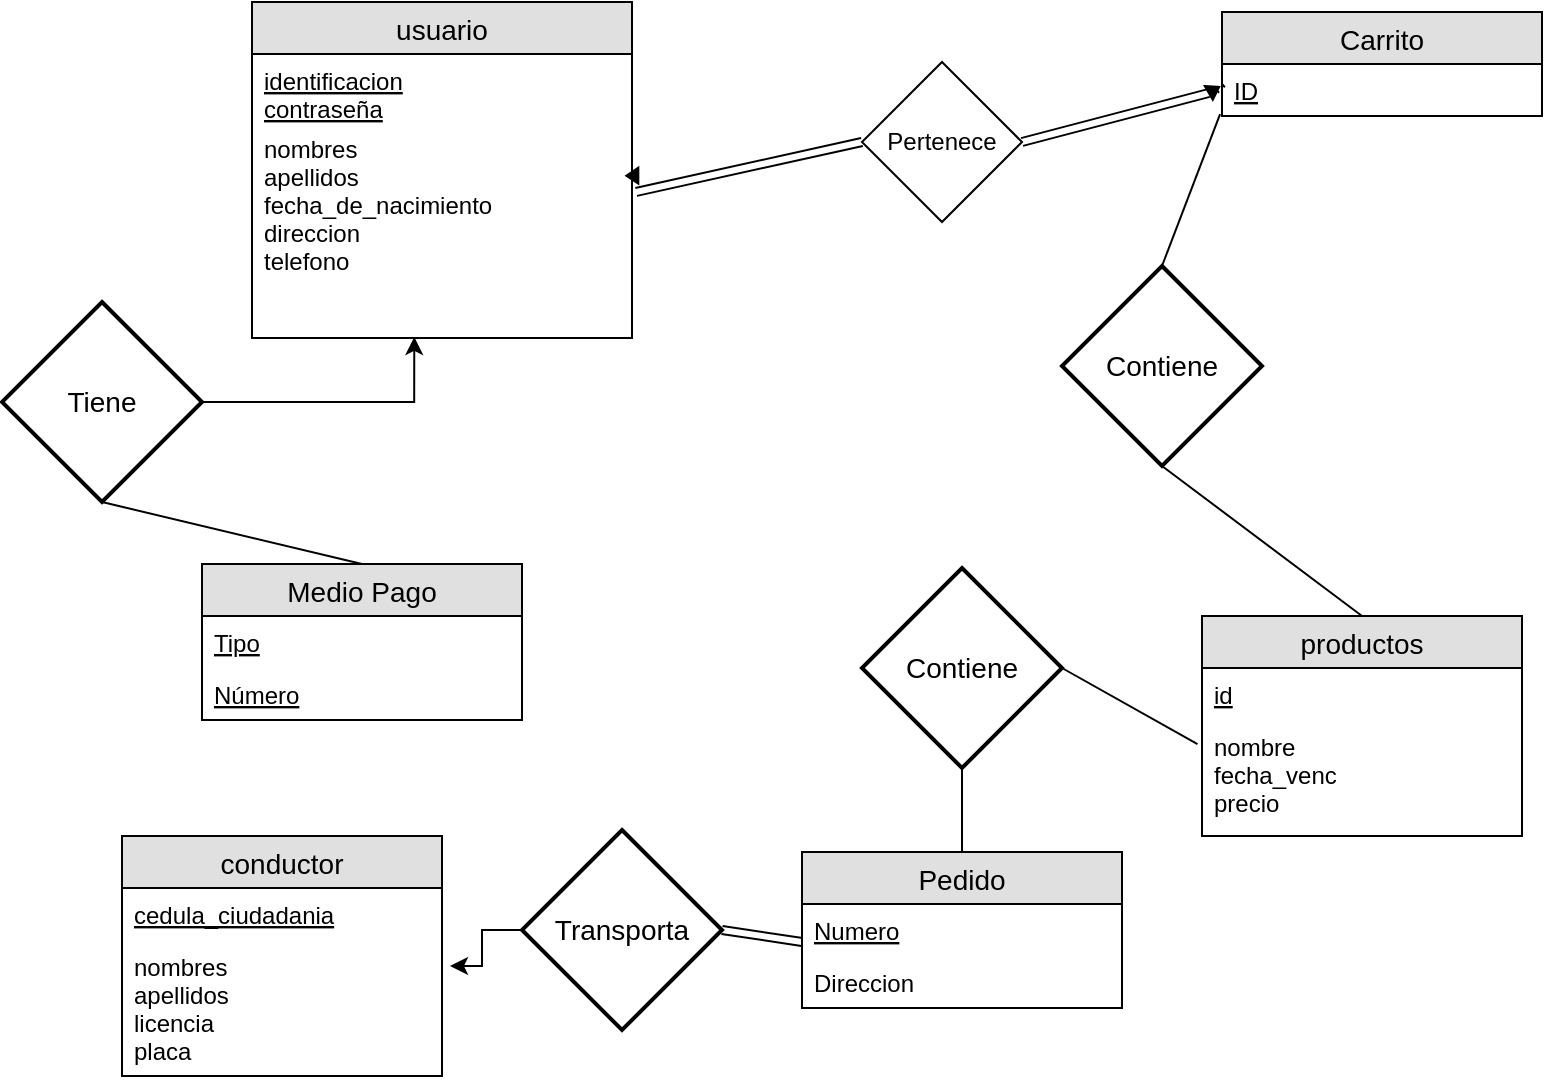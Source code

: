 <mxfile version="12.0.2" type="device" pages="1"><diagram id="9gK5E1qiyxtV3Om6W_wv" name="Page-1"><mxGraphModel dx="1118" dy="658" grid="1" gridSize="10" guides="1" tooltips="1" connect="1" arrows="1" fold="1" page="1" pageScale="1" pageWidth="850" pageHeight="1100" math="0" shadow="0"><root><mxCell id="0"/><mxCell id="1" parent="0"/><mxCell id="R-HxArq_k9vxbPmGpv4v-1" value="usuario" style="swimlane;fontStyle=0;childLayout=stackLayout;horizontal=1;startSize=26;fillColor=#e0e0e0;horizontalStack=0;resizeParent=1;resizeParentMax=0;resizeLast=0;collapsible=1;marginBottom=0;swimlaneFillColor=#ffffff;align=center;fontSize=14;" vertex="1" parent="1"><mxGeometry x="155" y="30" width="190" height="168" as="geometry"/></mxCell><mxCell id="R-HxArq_k9vxbPmGpv4v-2" value="identificacion&#xA;contraseña&#xA;" style="text;strokeColor=none;fillColor=none;spacingLeft=4;spacingRight=4;overflow=hidden;rotatable=0;points=[[0,0.5],[1,0.5]];portConstraint=eastwest;fontSize=12;fontStyle=4" vertex="1" parent="R-HxArq_k9vxbPmGpv4v-1"><mxGeometry y="26" width="190" height="34" as="geometry"/></mxCell><mxCell id="R-HxArq_k9vxbPmGpv4v-3" value="nombres&#xA;apellidos&#xA;fecha_de_nacimiento&#xA;direccion&#xA;telefono&#xA;" style="text;strokeColor=none;fillColor=none;spacingLeft=4;spacingRight=4;overflow=hidden;rotatable=0;points=[[0,0.5],[1,0.5]];portConstraint=eastwest;fontSize=12;" vertex="1" parent="R-HxArq_k9vxbPmGpv4v-1"><mxGeometry y="60" width="190" height="108" as="geometry"/></mxCell><mxCell id="R-HxArq_k9vxbPmGpv4v-5" value="conductor" style="swimlane;fontStyle=0;childLayout=stackLayout;horizontal=1;startSize=26;fillColor=#e0e0e0;horizontalStack=0;resizeParent=1;resizeParentMax=0;resizeLast=0;collapsible=1;marginBottom=0;swimlaneFillColor=#ffffff;align=center;fontSize=14;" vertex="1" parent="1"><mxGeometry x="90" y="447" width="160" height="120" as="geometry"/></mxCell><mxCell id="R-HxArq_k9vxbPmGpv4v-6" value="cedula_ciudadania" style="text;strokeColor=none;fillColor=none;spacingLeft=4;spacingRight=4;overflow=hidden;rotatable=0;points=[[0,0.5],[1,0.5]];portConstraint=eastwest;fontSize=12;fontStyle=4" vertex="1" parent="R-HxArq_k9vxbPmGpv4v-5"><mxGeometry y="26" width="160" height="26" as="geometry"/></mxCell><mxCell id="R-HxArq_k9vxbPmGpv4v-7" value="nombres&#xA;apellidos&#xA;licencia&#xA;placa&#xA;" style="text;strokeColor=none;fillColor=none;spacingLeft=4;spacingRight=4;overflow=hidden;rotatable=0;points=[[0,0.5],[1,0.5]];portConstraint=eastwest;fontSize=12;" vertex="1" parent="R-HxArq_k9vxbPmGpv4v-5"><mxGeometry y="52" width="160" height="68" as="geometry"/></mxCell><mxCell id="R-HxArq_k9vxbPmGpv4v-9" value="productos" style="swimlane;fontStyle=0;childLayout=stackLayout;horizontal=1;startSize=26;fillColor=#e0e0e0;horizontalStack=0;resizeParent=1;resizeParentMax=0;resizeLast=0;collapsible=1;marginBottom=0;swimlaneFillColor=#ffffff;align=center;fontSize=14;" vertex="1" parent="1"><mxGeometry x="630" y="337" width="160" height="110" as="geometry"/></mxCell><mxCell id="R-HxArq_k9vxbPmGpv4v-10" value="id" style="text;strokeColor=none;fillColor=none;spacingLeft=4;spacingRight=4;overflow=hidden;rotatable=0;points=[[0,0.5],[1,0.5]];portConstraint=eastwest;fontSize=12;fontStyle=4" vertex="1" parent="R-HxArq_k9vxbPmGpv4v-9"><mxGeometry y="26" width="160" height="26" as="geometry"/></mxCell><mxCell id="R-HxArq_k9vxbPmGpv4v-13" value="nombre&#xA;fecha_venc&#xA;precio&#xA;" style="text;strokeColor=none;fillColor=none;spacingLeft=4;spacingRight=4;overflow=hidden;rotatable=0;points=[[0,0.5],[1,0.5]];portConstraint=eastwest;fontSize=12;" vertex="1" parent="R-HxArq_k9vxbPmGpv4v-9"><mxGeometry y="52" width="160" height="58" as="geometry"/></mxCell><mxCell id="R-HxArq_k9vxbPmGpv4v-18" value="Contiene" style="shape=rhombus;strokeWidth=2;fontSize=17;perimeter=rhombusPerimeter;whiteSpace=wrap;html=1;align=center;fontSize=14;" vertex="1" parent="1"><mxGeometry x="560" y="162" width="100" height="100" as="geometry"/></mxCell><mxCell id="R-HxArq_k9vxbPmGpv4v-21" value="Carrito" style="swimlane;fontStyle=0;childLayout=stackLayout;horizontal=1;startSize=26;fillColor=#e0e0e0;horizontalStack=0;resizeParent=1;resizeParentMax=0;resizeLast=0;collapsible=1;marginBottom=0;swimlaneFillColor=#ffffff;align=center;fontSize=14;" vertex="1" parent="1"><mxGeometry x="640" y="35" width="160" height="52" as="geometry"/></mxCell><mxCell id="R-HxArq_k9vxbPmGpv4v-23" value="ID" style="text;strokeColor=none;fillColor=none;spacingLeft=4;spacingRight=4;overflow=hidden;rotatable=0;points=[[0,0.5],[1,0.5]];portConstraint=eastwest;fontSize=12;fontStyle=4" vertex="1" parent="R-HxArq_k9vxbPmGpv4v-21"><mxGeometry y="26" width="160" height="26" as="geometry"/></mxCell><mxCell id="R-HxArq_k9vxbPmGpv4v-27" value="" style="endArrow=none;html=1;entryX=-0.006;entryY=0.962;entryDx=0;entryDy=0;entryPerimeter=0;exitX=0.5;exitY=0;exitDx=0;exitDy=0;" edge="1" parent="1" source="R-HxArq_k9vxbPmGpv4v-18"><mxGeometry width="50" height="50" relative="1" as="geometry"><mxPoint x="130" y="650" as="sourcePoint"/><mxPoint x="639.04" y="86.012" as="targetPoint"/></mxGeometry></mxCell><mxCell id="R-HxArq_k9vxbPmGpv4v-28" value="" style="endArrow=none;html=1;entryX=0.5;entryY=0;entryDx=0;entryDy=0;exitX=0.5;exitY=1;exitDx=0;exitDy=0;" edge="1" parent="1" source="R-HxArq_k9vxbPmGpv4v-18" target="R-HxArq_k9vxbPmGpv4v-9"><mxGeometry width="50" height="50" relative="1" as="geometry"><mxPoint x="130" y="650" as="sourcePoint"/><mxPoint x="180" y="600" as="targetPoint"/></mxGeometry></mxCell><mxCell id="R-HxArq_k9vxbPmGpv4v-29" value="Pertenece" style="rhombus;whiteSpace=wrap;html=1;" vertex="1" parent="1"><mxGeometry x="460" y="60" width="80" height="80" as="geometry"/></mxCell><mxCell id="R-HxArq_k9vxbPmGpv4v-44" value="Pedido" style="swimlane;fontStyle=0;childLayout=stackLayout;horizontal=1;startSize=26;fillColor=#e0e0e0;horizontalStack=0;resizeParent=1;resizeParentMax=0;resizeLast=0;collapsible=1;marginBottom=0;swimlaneFillColor=#ffffff;align=center;fontSize=14;" vertex="1" parent="1"><mxGeometry x="430" y="455" width="160" height="78" as="geometry"/></mxCell><mxCell id="R-HxArq_k9vxbPmGpv4v-45" value="Numero" style="text;strokeColor=none;fillColor=none;spacingLeft=4;spacingRight=4;overflow=hidden;rotatable=0;points=[[0,0.5],[1,0.5]];portConstraint=eastwest;fontSize=12;fontStyle=4" vertex="1" parent="R-HxArq_k9vxbPmGpv4v-44"><mxGeometry y="26" width="160" height="26" as="geometry"/></mxCell><mxCell id="R-HxArq_k9vxbPmGpv4v-48" value="Direccion" style="text;strokeColor=none;fillColor=none;spacingLeft=4;spacingRight=4;overflow=hidden;rotatable=0;points=[[0,0.5],[1,0.5]];portConstraint=eastwest;fontSize=12;" vertex="1" parent="R-HxArq_k9vxbPmGpv4v-44"><mxGeometry y="52" width="160" height="26" as="geometry"/></mxCell><mxCell id="R-HxArq_k9vxbPmGpv4v-50" style="edgeStyle=orthogonalEdgeStyle;rounded=0;orthogonalLoop=1;jettySize=auto;html=1;entryX=1.025;entryY=0.191;entryDx=0;entryDy=0;entryPerimeter=0;" edge="1" parent="1" source="R-HxArq_k9vxbPmGpv4v-49" target="R-HxArq_k9vxbPmGpv4v-7"><mxGeometry relative="1" as="geometry"/></mxCell><mxCell id="R-HxArq_k9vxbPmGpv4v-49" value="Transporta" style="shape=rhombus;strokeWidth=2;fontSize=17;perimeter=rhombusPerimeter;whiteSpace=wrap;html=1;align=center;fontSize=14;" vertex="1" parent="1"><mxGeometry x="290" y="444" width="100" height="100" as="geometry"/></mxCell><mxCell id="R-HxArq_k9vxbPmGpv4v-53" value="" style="shape=link;html=1;entryX=0;entryY=0.731;entryDx=0;entryDy=0;entryPerimeter=0;exitX=1;exitY=0.5;exitDx=0;exitDy=0;" edge="1" parent="1" source="R-HxArq_k9vxbPmGpv4v-49" target="R-HxArq_k9vxbPmGpv4v-45"><mxGeometry width="50" height="50" relative="1" as="geometry"><mxPoint x="220" y="640" as="sourcePoint"/><mxPoint x="270" y="590" as="targetPoint"/></mxGeometry></mxCell><mxCell id="R-HxArq_k9vxbPmGpv4v-58" value="" style="shape=link;html=1;strokeColor=#000000;strokeWidth=1;fillColor=#000000;exitX=1;exitY=0.5;exitDx=0;exitDy=0;entryX=0;entryY=0.5;entryDx=0;entryDy=0;" edge="1" parent="1" source="R-HxArq_k9vxbPmGpv4v-56"><mxGeometry width="50" height="50" relative="1" as="geometry"><mxPoint x="560" y="117.143" as="sourcePoint"/><mxPoint x="640" y="74" as="targetPoint"/></mxGeometry></mxCell><mxCell id="R-HxArq_k9vxbPmGpv4v-56" value="" style="triangle;whiteSpace=wrap;html=1;fillColor=#000000;rotation=-30;" vertex="1" parent="1"><mxGeometry x="633" y="70" width="6" height="8" as="geometry"/></mxCell><mxCell id="R-HxArq_k9vxbPmGpv4v-60" value="" style="shape=link;html=1;strokeColor=#000000;strokeWidth=1;fillColor=#000000;exitX=1;exitY=0.5;exitDx=0;exitDy=0;entryX=0;entryY=0.5;entryDx=0;entryDy=0;" edge="1" parent="1" source="R-HxArq_k9vxbPmGpv4v-29" target="R-HxArq_k9vxbPmGpv4v-56"><mxGeometry width="50" height="50" relative="1" as="geometry"><mxPoint x="540" y="100.0" as="sourcePoint"/><mxPoint x="640" y="74" as="targetPoint"/></mxGeometry></mxCell><mxCell id="R-HxArq_k9vxbPmGpv4v-65" value="Contiene" style="shape=rhombus;strokeWidth=2;fontSize=17;perimeter=rhombusPerimeter;whiteSpace=wrap;html=1;align=center;fontSize=14;" vertex="1" parent="1"><mxGeometry x="460" y="313" width="100" height="100" as="geometry"/></mxCell><mxCell id="R-HxArq_k9vxbPmGpv4v-66" value="" style="endArrow=none;html=1;strokeColor=#000000;strokeWidth=1;fillColor=#000000;entryX=-0.014;entryY=0.207;entryDx=0;entryDy=0;entryPerimeter=0;exitX=1;exitY=0.5;exitDx=0;exitDy=0;" edge="1" parent="1" source="R-HxArq_k9vxbPmGpv4v-65" target="R-HxArq_k9vxbPmGpv4v-13"><mxGeometry width="50" height="50" relative="1" as="geometry"><mxPoint x="90" y="640" as="sourcePoint"/><mxPoint x="140" y="590" as="targetPoint"/></mxGeometry></mxCell><mxCell id="R-HxArq_k9vxbPmGpv4v-67" value="" style="endArrow=none;html=1;strokeColor=#000000;strokeWidth=1;fillColor=#000000;entryX=0.5;entryY=1;entryDx=0;entryDy=0;exitX=0.5;exitY=0;exitDx=0;exitDy=0;" edge="1" parent="1" source="R-HxArq_k9vxbPmGpv4v-44" target="R-HxArq_k9vxbPmGpv4v-65"><mxGeometry width="50" height="50" relative="1" as="geometry"><mxPoint x="90" y="640" as="sourcePoint"/><mxPoint x="140" y="590" as="targetPoint"/></mxGeometry></mxCell><mxCell id="R-HxArq_k9vxbPmGpv4v-68" value="" style="triangle;whiteSpace=wrap;html=1;fillColor=#000000;rotation=180;" vertex="1" parent="1"><mxGeometry x="342.163" y="112.839" width="6" height="8" as="geometry"/></mxCell><mxCell id="R-HxArq_k9vxbPmGpv4v-70" value="" style="shape=link;html=1;strokeColor=#000000;strokeWidth=1;fillColor=#000000;entryX=0;entryY=0.5;entryDx=0;entryDy=0;exitX=1.011;exitY=0.324;exitDx=0;exitDy=0;exitPerimeter=0;" edge="1" parent="1" source="R-HxArq_k9vxbPmGpv4v-3" target="R-HxArq_k9vxbPmGpv4v-29"><mxGeometry width="50" height="50" relative="1" as="geometry"><mxPoint x="90" y="640" as="sourcePoint"/><mxPoint x="140" y="590" as="targetPoint"/></mxGeometry></mxCell><mxCell id="R-HxArq_k9vxbPmGpv4v-73" value="Medio Pago" style="swimlane;fontStyle=0;childLayout=stackLayout;horizontal=1;startSize=26;fillColor=#e0e0e0;horizontalStack=0;resizeParent=1;resizeParentMax=0;resizeLast=0;collapsible=1;marginBottom=0;swimlaneFillColor=#ffffff;align=center;fontSize=14;" vertex="1" parent="1"><mxGeometry x="130" y="311" width="160" height="78" as="geometry"/></mxCell><mxCell id="R-HxArq_k9vxbPmGpv4v-74" value="Tipo" style="text;strokeColor=none;fillColor=none;spacingLeft=4;spacingRight=4;overflow=hidden;rotatable=0;points=[[0,0.5],[1,0.5]];portConstraint=eastwest;fontSize=12;fontStyle=4" vertex="1" parent="R-HxArq_k9vxbPmGpv4v-73"><mxGeometry y="26" width="160" height="26" as="geometry"/></mxCell><mxCell id="R-HxArq_k9vxbPmGpv4v-75" value="Número" style="text;strokeColor=none;fillColor=none;spacingLeft=4;spacingRight=4;overflow=hidden;rotatable=0;points=[[0,0.5],[1,0.5]];portConstraint=eastwest;fontSize=12;fontStyle=4" vertex="1" parent="R-HxArq_k9vxbPmGpv4v-73"><mxGeometry y="52" width="160" height="26" as="geometry"/></mxCell><mxCell id="R-HxArq_k9vxbPmGpv4v-79" style="edgeStyle=orthogonalEdgeStyle;rounded=0;orthogonalLoop=1;jettySize=auto;html=1;entryX=0.427;entryY=0.995;entryDx=0;entryDy=0;entryPerimeter=0;strokeColor=#000000;strokeWidth=1;fillColor=#000000;" edge="1" parent="1" source="R-HxArq_k9vxbPmGpv4v-77" target="R-HxArq_k9vxbPmGpv4v-3"><mxGeometry relative="1" as="geometry"/></mxCell><mxCell id="R-HxArq_k9vxbPmGpv4v-77" value="Tiene" style="shape=rhombus;strokeWidth=2;fontSize=17;perimeter=rhombusPerimeter;whiteSpace=wrap;html=1;align=center;fontSize=14;fillColor=#FFFFFF;" vertex="1" parent="1"><mxGeometry x="30" y="180" width="100" height="100" as="geometry"/></mxCell><mxCell id="R-HxArq_k9vxbPmGpv4v-80" value="" style="endArrow=none;html=1;strokeColor=#000000;strokeWidth=1;fillColor=#000000;entryX=0.5;entryY=1;entryDx=0;entryDy=0;exitX=0.5;exitY=0;exitDx=0;exitDy=0;" edge="1" parent="1" source="R-HxArq_k9vxbPmGpv4v-73" target="R-HxArq_k9vxbPmGpv4v-77"><mxGeometry width="50" height="50" relative="1" as="geometry"><mxPoint x="30" y="640" as="sourcePoint"/><mxPoint x="80" y="590" as="targetPoint"/></mxGeometry></mxCell></root></mxGraphModel></diagram></mxfile>